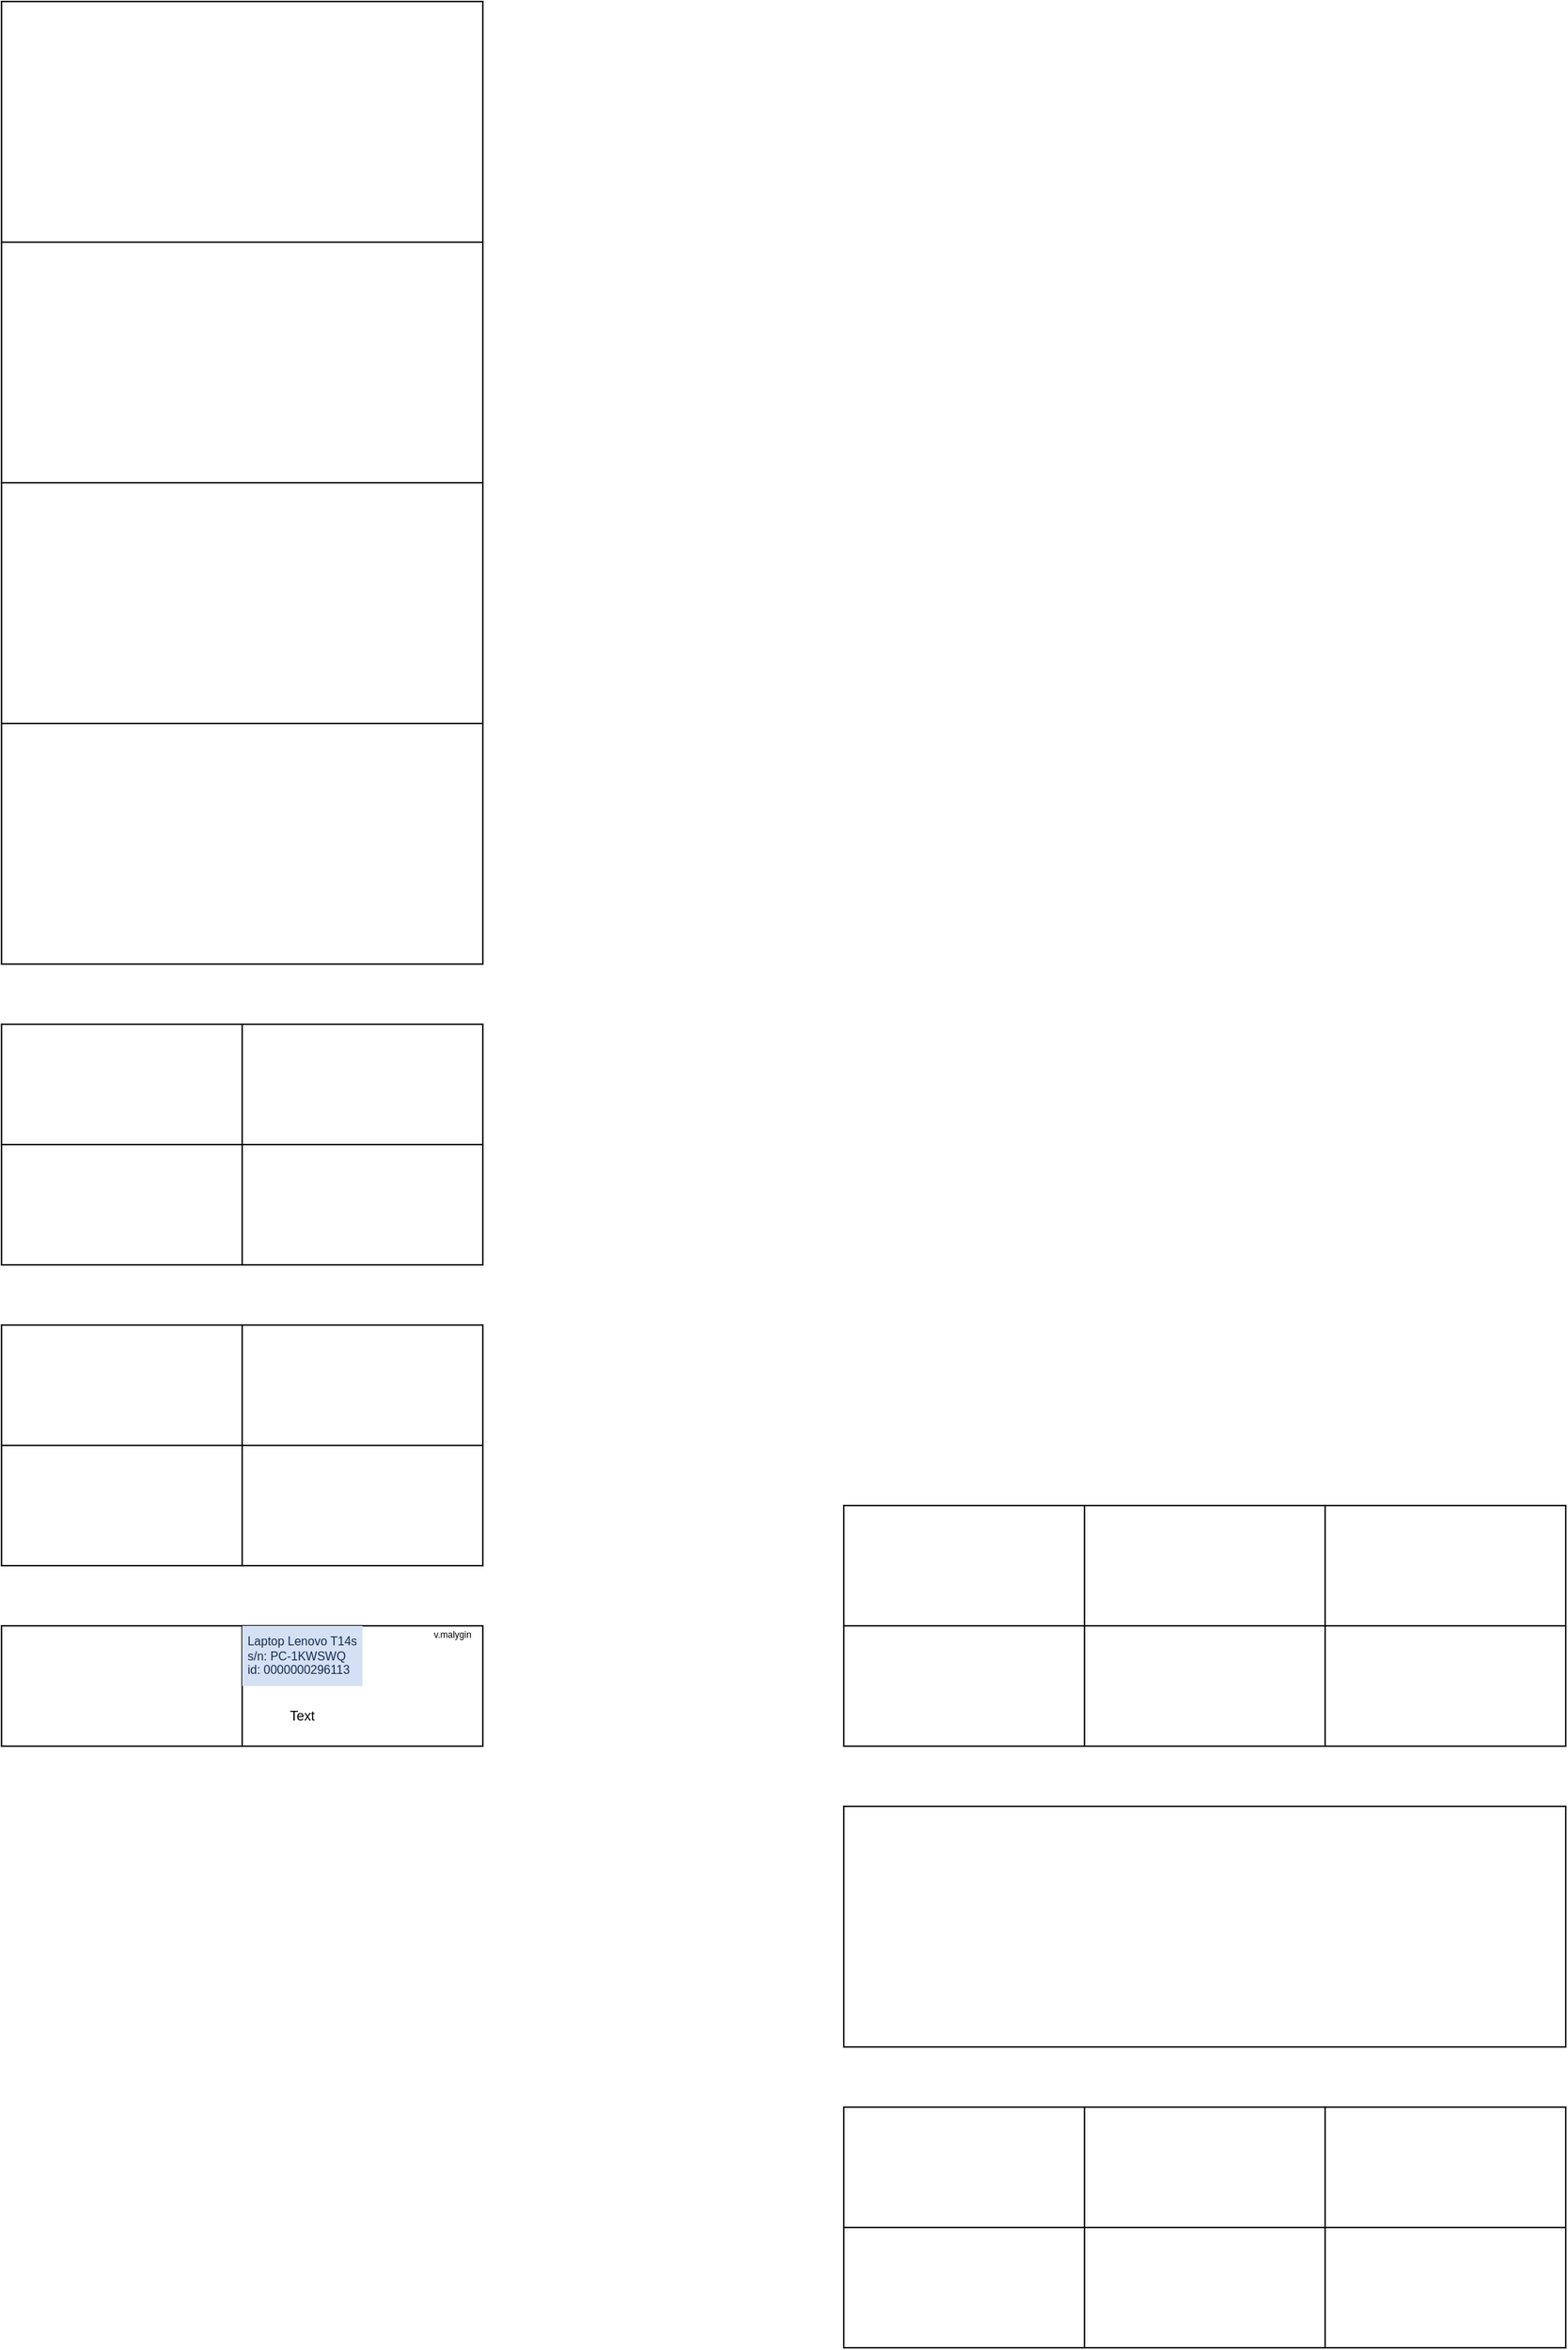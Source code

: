 <mxfile version="20.2.4" type="github">
  <diagram id="rm4eFbJQhaQEUxfsQMxW" name="Страница 1">
    <mxGraphModel dx="1237" dy="663" grid="1" gridSize="10" guides="1" tooltips="1" connect="1" arrows="1" fold="1" page="1" pageScale="1" pageWidth="1169" pageHeight="1654" background="none" math="0" shadow="0">
      <root>
        <mxCell id="0" />
        <mxCell id="1" parent="0" />
        <mxCell id="YZPxAEa2YmlbA1CaEWDh-1" value="&lt;font style=&quot;font-size: 9px;&quot;&gt;&lt;br&gt;&lt;/font&gt;" style="rounded=0;whiteSpace=wrap;html=1;" parent="1" vertex="1">
          <mxGeometry x="40" y="1120" width="160" height="80" as="geometry" />
        </mxCell>
        <mxCell id="YZPxAEa2YmlbA1CaEWDh-2" value="&lt;font style=&quot;font-size: 9px;&quot;&gt;&lt;br&gt;&lt;/font&gt;" style="rounded=0;whiteSpace=wrap;html=1;" parent="1" vertex="1">
          <mxGeometry x="200" y="1120" width="160" height="80" as="geometry" />
        </mxCell>
        <mxCell id="YZPxAEa2YmlbA1CaEWDh-3" value="&lt;font style=&quot;font-size: 9px;&quot;&gt;&lt;br&gt;&lt;/font&gt;" style="rounded=0;whiteSpace=wrap;html=1;" parent="1" vertex="1">
          <mxGeometry x="40" y="1000" width="160" height="80" as="geometry" />
        </mxCell>
        <mxCell id="YZPxAEa2YmlbA1CaEWDh-4" value="&lt;font style=&quot;font-size: 9px;&quot;&gt;&lt;br&gt;&lt;/font&gt;" style="rounded=0;whiteSpace=wrap;html=1;" parent="1" vertex="1">
          <mxGeometry x="200" y="1000" width="160" height="80" as="geometry" />
        </mxCell>
        <mxCell id="YZPxAEa2YmlbA1CaEWDh-5" value="&lt;font style=&quot;font-size: 9px;&quot;&gt;&lt;br&gt;&lt;/font&gt;" style="rounded=0;whiteSpace=wrap;html=1;" parent="1" vertex="1">
          <mxGeometry x="40" y="920" width="160" height="80" as="geometry" />
        </mxCell>
        <mxCell id="YZPxAEa2YmlbA1CaEWDh-6" value="&lt;font style=&quot;font-size: 9px;&quot;&gt;&lt;br&gt;&lt;/font&gt;" style="rounded=0;whiteSpace=wrap;html=1;" parent="1" vertex="1">
          <mxGeometry x="200" y="920" width="160" height="80" as="geometry" />
        </mxCell>
        <mxCell id="YZPxAEa2YmlbA1CaEWDh-7" value="&lt;font style=&quot;font-size: 9px;&quot;&gt;&lt;br&gt;&lt;/font&gt;" style="rounded=0;whiteSpace=wrap;html=1;" parent="1" vertex="1">
          <mxGeometry x="40" y="800" width="160" height="80" as="geometry" />
        </mxCell>
        <mxCell id="YZPxAEa2YmlbA1CaEWDh-8" value="&lt;font style=&quot;font-size: 9px;&quot;&gt;&lt;br&gt;&lt;/font&gt;" style="rounded=0;whiteSpace=wrap;html=1;" parent="1" vertex="1">
          <mxGeometry x="200" y="800" width="160" height="80" as="geometry" />
        </mxCell>
        <mxCell id="YZPxAEa2YmlbA1CaEWDh-9" value="&lt;font style=&quot;font-size: 9px;&quot;&gt;&lt;br&gt;&lt;/font&gt;" style="rounded=0;whiteSpace=wrap;html=1;" parent="1" vertex="1">
          <mxGeometry x="40" y="720" width="160" height="80" as="geometry" />
        </mxCell>
        <mxCell id="YZPxAEa2YmlbA1CaEWDh-10" value="&lt;font style=&quot;font-size: 9px;&quot;&gt;&lt;br&gt;&lt;/font&gt;" style="rounded=0;whiteSpace=wrap;html=1;" parent="1" vertex="1">
          <mxGeometry x="200" y="720" width="160" height="80" as="geometry" />
        </mxCell>
        <mxCell id="YZPxAEa2YmlbA1CaEWDh-11" value="" style="rounded=0;whiteSpace=wrap;html=1;" parent="1" vertex="1">
          <mxGeometry x="40" y="520" width="320" height="160" as="geometry" />
        </mxCell>
        <mxCell id="YZPxAEa2YmlbA1CaEWDh-14" value="" style="rounded=0;whiteSpace=wrap;html=1;" parent="1" vertex="1">
          <mxGeometry x="40" y="360" width="320" height="160" as="geometry" />
        </mxCell>
        <mxCell id="YZPxAEa2YmlbA1CaEWDh-15" value="" style="rounded=0;whiteSpace=wrap;html=1;" parent="1" vertex="1">
          <mxGeometry x="40" y="200" width="320" height="160" as="geometry" />
        </mxCell>
        <mxCell id="N5sPHQEZ4EB79KnNLmMO-1" value="&lt;font style=&quot;font-size: 9px;&quot;&gt;&lt;br&gt;&lt;/font&gt;" style="rounded=0;whiteSpace=wrap;html=1;" vertex="1" parent="1">
          <mxGeometry x="600" y="1120" width="160" height="80" as="geometry" />
        </mxCell>
        <mxCell id="N5sPHQEZ4EB79KnNLmMO-2" value="&lt;font style=&quot;font-size: 9px;&quot;&gt;&lt;br&gt;&lt;/font&gt;" style="rounded=0;whiteSpace=wrap;html=1;" vertex="1" parent="1">
          <mxGeometry x="760" y="1120" width="160" height="80" as="geometry" />
        </mxCell>
        <mxCell id="N5sPHQEZ4EB79KnNLmMO-3" value="&lt;font style=&quot;font-size: 9px;&quot;&gt;&lt;br&gt;&lt;/font&gt;" style="rounded=0;whiteSpace=wrap;html=1;" vertex="1" parent="1">
          <mxGeometry x="920" y="1120" width="160" height="80" as="geometry" />
        </mxCell>
        <mxCell id="N5sPHQEZ4EB79KnNLmMO-4" value="&lt;font style=&quot;font-size: 9px;&quot;&gt;&lt;br&gt;&lt;/font&gt;" style="rounded=0;whiteSpace=wrap;html=1;" vertex="1" parent="1">
          <mxGeometry x="600" y="1040" width="160" height="80" as="geometry" />
        </mxCell>
        <mxCell id="N5sPHQEZ4EB79KnNLmMO-5" value="&lt;font style=&quot;font-size: 9px;&quot;&gt;&lt;br&gt;&lt;/font&gt;" style="rounded=0;whiteSpace=wrap;html=1;" vertex="1" parent="1">
          <mxGeometry x="760" y="1040" width="160" height="80" as="geometry" />
        </mxCell>
        <mxCell id="N5sPHQEZ4EB79KnNLmMO-6" value="&lt;font style=&quot;font-size: 9px;&quot;&gt;&lt;br&gt;&lt;/font&gt;" style="rounded=0;whiteSpace=wrap;html=1;" vertex="1" parent="1">
          <mxGeometry x="920" y="1040" width="160" height="80" as="geometry" />
        </mxCell>
        <mxCell id="N5sPHQEZ4EB79KnNLmMO-7" value="&lt;span style=&quot;text-align: left; background-color: rgb(255, 255, 255);&quot;&gt;&lt;font color=&quot;#172b4d&quot;&gt;&lt;div style=&quot;&quot;&gt;Laptop Lenovo T14s&lt;/div&gt;&lt;div style=&quot;&quot;&gt;s/n: PC-1KWSWQ&lt;/div&gt;&lt;div style=&quot;&quot;&gt;id: 0000000296113&lt;/div&gt;&lt;/font&gt;&lt;/span&gt;" style="text;html=1;strokeColor=none;fillColor=#D4E1F5;align=center;verticalAlign=middle;whiteSpace=wrap;rounded=0;fontSize=8;" vertex="1" parent="1">
          <mxGeometry x="200" y="1120" width="80" height="40" as="geometry" />
        </mxCell>
        <mxCell id="N5sPHQEZ4EB79KnNLmMO-10" value="Text" style="text;html=1;strokeColor=none;fillColor=none;align=center;verticalAlign=middle;whiteSpace=wrap;rounded=0;fontSize=9;" vertex="1" parent="1">
          <mxGeometry x="200" y="1160" width="80" height="40" as="geometry" />
        </mxCell>
        <mxCell id="N5sPHQEZ4EB79KnNLmMO-12" value="&lt;font style=&quot;font-size: 9px;&quot;&gt;&lt;br&gt;&lt;/font&gt;" style="rounded=0;whiteSpace=wrap;html=1;fontSize=8;strokeColor=#000000;" vertex="1" parent="1">
          <mxGeometry x="600" y="1240" width="480" height="160" as="geometry" />
        </mxCell>
        <mxCell id="N5sPHQEZ4EB79KnNLmMO-13" value="&lt;font style=&quot;font-size: 9px;&quot;&gt;&lt;br&gt;&lt;/font&gt;" style="rounded=0;whiteSpace=wrap;html=1;" vertex="1" parent="1">
          <mxGeometry x="600" y="1520" width="160" height="80" as="geometry" />
        </mxCell>
        <mxCell id="N5sPHQEZ4EB79KnNLmMO-14" value="&lt;font style=&quot;font-size: 9px;&quot;&gt;&lt;br&gt;&lt;/font&gt;" style="rounded=0;whiteSpace=wrap;html=1;" vertex="1" parent="1">
          <mxGeometry x="760" y="1520" width="160" height="80" as="geometry" />
        </mxCell>
        <mxCell id="N5sPHQEZ4EB79KnNLmMO-15" value="&lt;font style=&quot;font-size: 9px;&quot;&gt;&lt;br&gt;&lt;/font&gt;" style="rounded=0;whiteSpace=wrap;html=1;" vertex="1" parent="1">
          <mxGeometry x="920" y="1520" width="160" height="80" as="geometry" />
        </mxCell>
        <mxCell id="N5sPHQEZ4EB79KnNLmMO-16" value="&lt;font style=&quot;font-size: 9px;&quot;&gt;&lt;br&gt;&lt;/font&gt;" style="rounded=0;whiteSpace=wrap;html=1;" vertex="1" parent="1">
          <mxGeometry x="600" y="1440" width="160" height="80" as="geometry" />
        </mxCell>
        <mxCell id="N5sPHQEZ4EB79KnNLmMO-17" value="&lt;font style=&quot;font-size: 9px;&quot;&gt;&lt;br&gt;&lt;/font&gt;" style="rounded=0;whiteSpace=wrap;html=1;" vertex="1" parent="1">
          <mxGeometry x="760" y="1440" width="160" height="80" as="geometry" />
        </mxCell>
        <mxCell id="N5sPHQEZ4EB79KnNLmMO-18" value="&lt;font style=&quot;font-size: 9px;&quot;&gt;&lt;br&gt;&lt;/font&gt;" style="rounded=0;whiteSpace=wrap;html=1;" vertex="1" parent="1">
          <mxGeometry x="920" y="1440" width="160" height="80" as="geometry" />
        </mxCell>
        <mxCell id="N5sPHQEZ4EB79KnNLmMO-19" value="" style="rounded=0;whiteSpace=wrap;html=1;" vertex="1" parent="1">
          <mxGeometry x="40" y="40" width="320" height="160" as="geometry" />
        </mxCell>
        <mxCell id="N5sPHQEZ4EB79KnNLmMO-20" value="&lt;font style=&quot;font-size: 6px;&quot;&gt;v.malygin&lt;/font&gt;" style="text;html=1;strokeColor=none;fillColor=none;align=center;verticalAlign=middle;whiteSpace=wrap;rounded=0;fontSize=9;fontFamily=Helvetica;" vertex="1" parent="1">
          <mxGeometry x="320" y="1120" width="40" height="10" as="geometry" />
        </mxCell>
      </root>
    </mxGraphModel>
  </diagram>
</mxfile>
